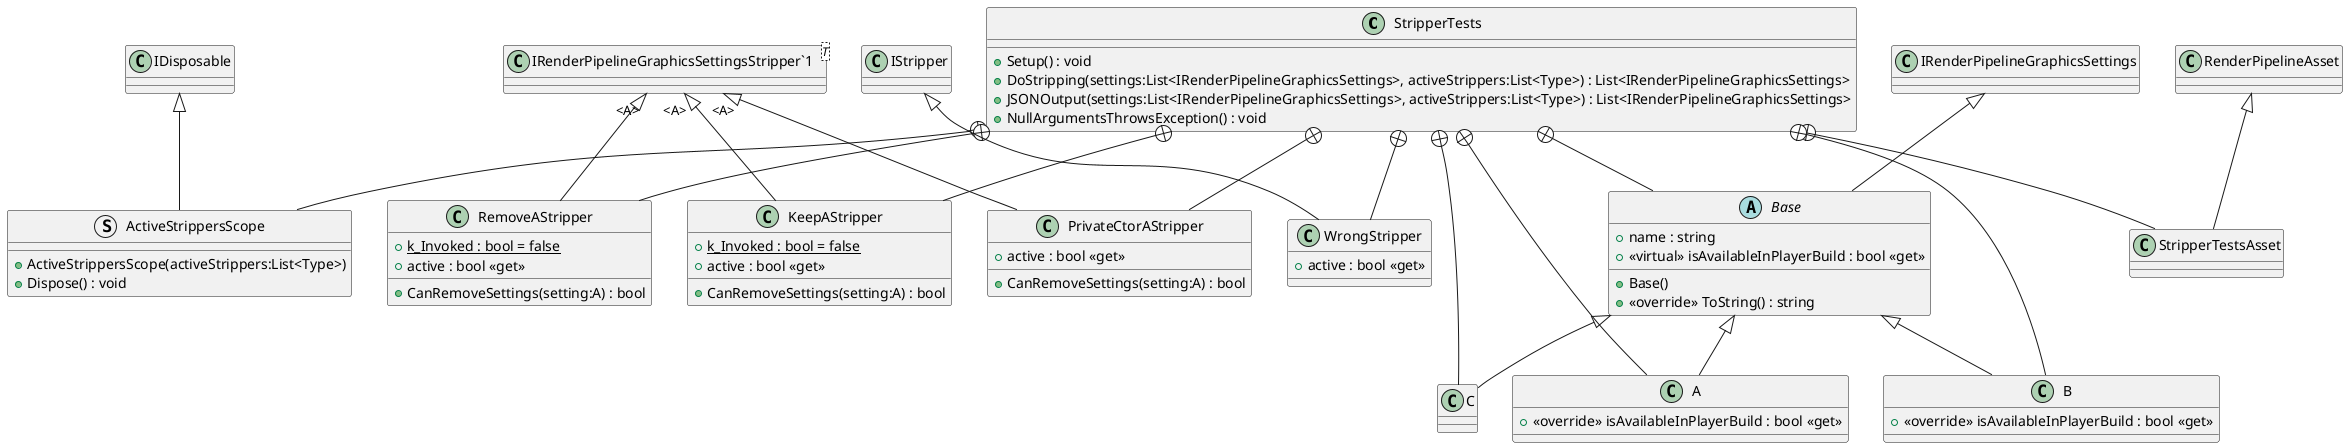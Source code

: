 @startuml
class StripperTests {
    + Setup() : void
    + DoStripping(settings:List<IRenderPipelineGraphicsSettings>, activeStrippers:List<Type>) : List<IRenderPipelineGraphicsSettings>
    + JSONOutput(settings:List<IRenderPipelineGraphicsSettings>, activeStrippers:List<Type>) : List<IRenderPipelineGraphicsSettings>
    + NullArgumentsThrowsException() : void
}
struct ActiveStrippersScope {
    + ActiveStrippersScope(activeStrippers:List<Type>)
    + Dispose() : void
}
class RemoveAStripper {
    + {static} k_Invoked : bool = false
    + active : bool <<get>>
    + CanRemoveSettings(setting:A) : bool
}
class KeepAStripper {
    + {static} k_Invoked : bool = false
    + active : bool <<get>>
    + CanRemoveSettings(setting:A) : bool
}
class PrivateCtorAStripper {
    + active : bool <<get>>
    + CanRemoveSettings(setting:A) : bool
}
class WrongStripper {
    + active : bool <<get>>
}
class StripperTestsAsset {
}
abstract class Base {
    + name : string
    + Base()
    + <<override>> ToString() : string
    + <<virtual>> isAvailableInPlayerBuild : bool <<get>>
}
class A {
    + <<override>> isAvailableInPlayerBuild : bool <<get>>
}
class B {
    + <<override>> isAvailableInPlayerBuild : bool <<get>>
}
class C {
}
class "IRenderPipelineGraphicsSettingsStripper`1"<T> {
}
StripperTests +-- ActiveStrippersScope
IDisposable <|-- ActiveStrippersScope
StripperTests +-- RemoveAStripper
"IRenderPipelineGraphicsSettingsStripper`1" "<A>" <|-- RemoveAStripper
StripperTests +-- KeepAStripper
"IRenderPipelineGraphicsSettingsStripper`1" "<A>" <|-- KeepAStripper
StripperTests +-- PrivateCtorAStripper
"IRenderPipelineGraphicsSettingsStripper`1" "<A>" <|-- PrivateCtorAStripper
StripperTests +-- WrongStripper
IStripper <|-- WrongStripper
StripperTests +-- StripperTestsAsset
RenderPipelineAsset <|-- StripperTestsAsset
StripperTests +-- Base
IRenderPipelineGraphicsSettings <|-- Base
StripperTests +-- A
Base <|-- A
StripperTests +-- B
Base <|-- B
StripperTests +-- C
Base <|-- C
@enduml
